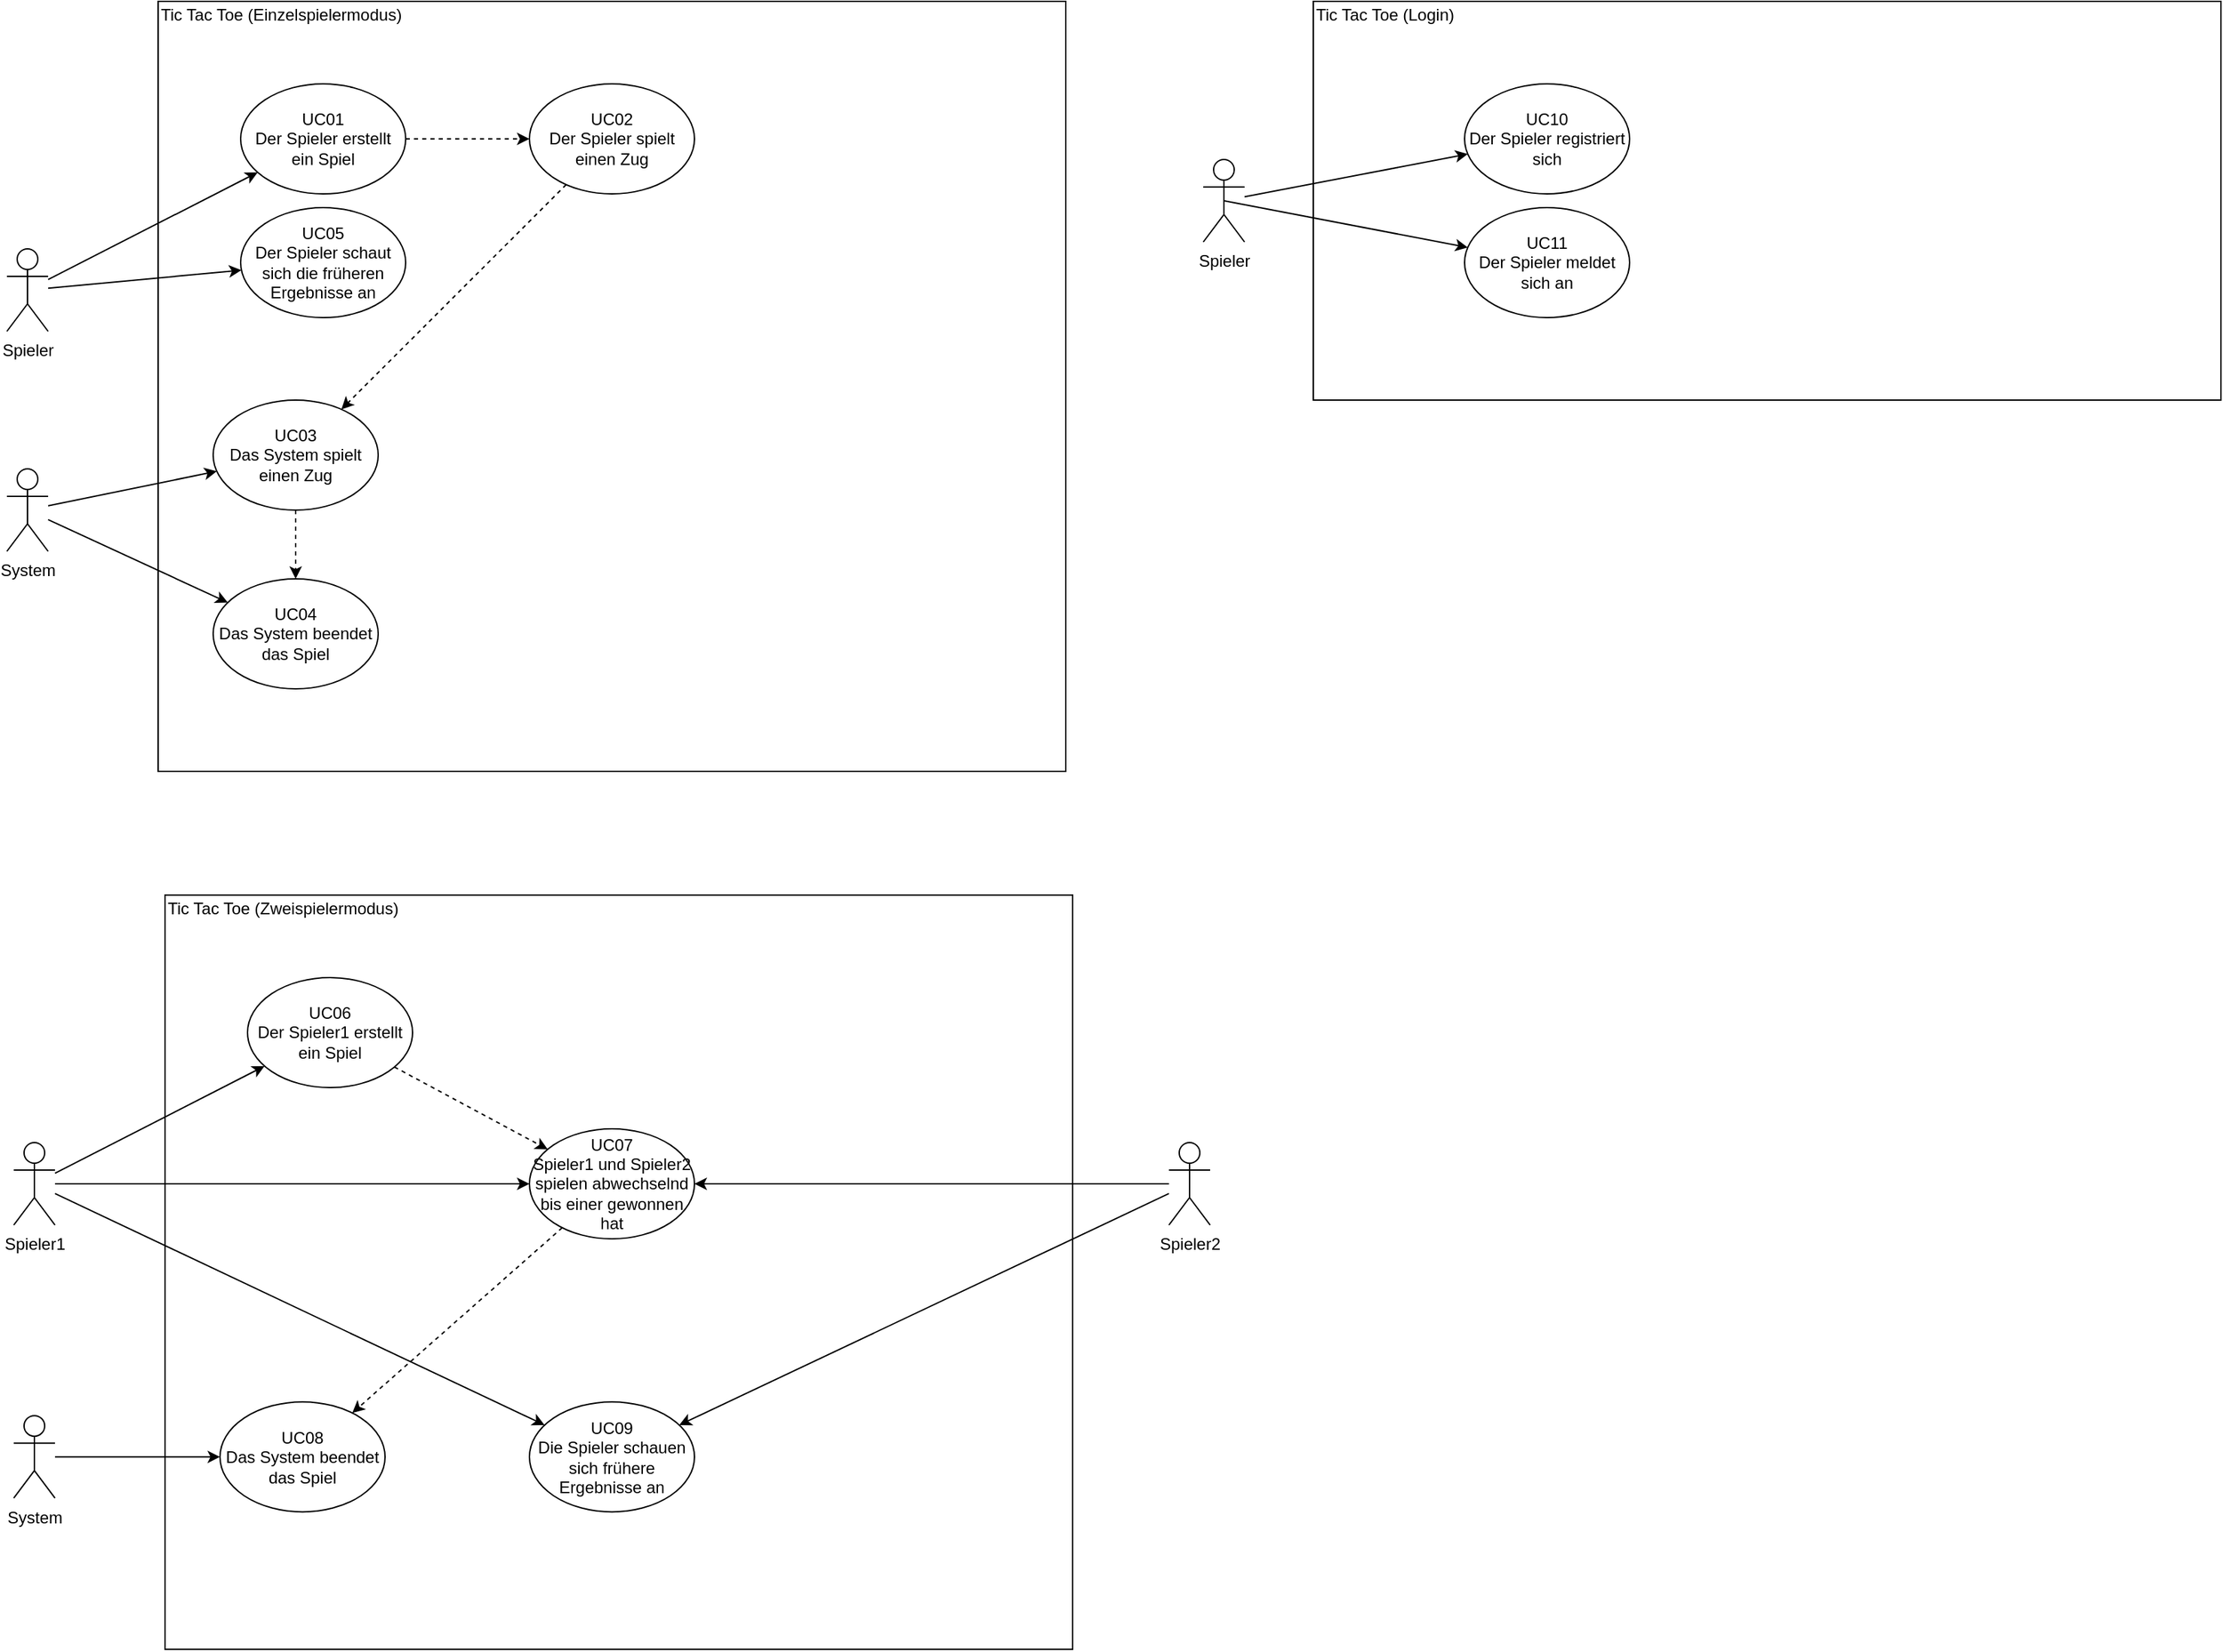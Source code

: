 <mxfile version="14.1.9" type="device"><diagram id="txf4iO5iv8UDEW2Hy3E0" name="Page-1"><mxGraphModel dx="2912" dy="1066" grid="1" gridSize="10" guides="1" tooltips="1" connect="1" arrows="1" fold="1" page="1" pageScale="1" pageWidth="850" pageHeight="1100" math="0" shadow="0"><root><mxCell id="0"/><mxCell id="1" parent="0"/><mxCell id="hDES7NWKPE5wLeEj7keq-5" value="" style="rounded=0;whiteSpace=wrap;html=1;align=left;" vertex="1" parent="1"><mxGeometry x="130" y="90" width="660" height="290" as="geometry"/></mxCell><mxCell id="tuy-hYb05zsuvv8RE5ym-2" value="" style="rounded=0;whiteSpace=wrap;html=1;" parent="1" vertex="1"><mxGeometry x="-710" y="90" width="660" height="560" as="geometry"/></mxCell><mxCell id="tuy-hYb05zsuvv8RE5ym-5" style="rounded=0;orthogonalLoop=1;jettySize=auto;html=1;" parent="1" source="tuy-hYb05zsuvv8RE5ym-1" target="tuy-hYb05zsuvv8RE5ym-3" edge="1"><mxGeometry relative="1" as="geometry"/></mxCell><mxCell id="tuy-hYb05zsuvv8RE5ym-25" style="edgeStyle=none;rounded=0;orthogonalLoop=1;jettySize=auto;html=1;" parent="1" source="tuy-hYb05zsuvv8RE5ym-1" target="tuy-hYb05zsuvv8RE5ym-23" edge="1"><mxGeometry relative="1" as="geometry"/></mxCell><mxCell id="tuy-hYb05zsuvv8RE5ym-1" value="Spieler&lt;br&gt;" style="shape=umlActor;verticalLabelPosition=bottom;labelBackgroundColor=#ffffff;verticalAlign=top;html=1;outlineConnect=0;" parent="1" vertex="1"><mxGeometry x="-820" y="270" width="30" height="60" as="geometry"/></mxCell><mxCell id="tuy-hYb05zsuvv8RE5ym-12" style="edgeStyle=orthogonalEdgeStyle;rounded=0;orthogonalLoop=1;jettySize=auto;html=1;dashed=1;" parent="1" source="tuy-hYb05zsuvv8RE5ym-3" target="tuy-hYb05zsuvv8RE5ym-7" edge="1"><mxGeometry relative="1" as="geometry"/></mxCell><mxCell id="tuy-hYb05zsuvv8RE5ym-3" value="UC01&lt;br&gt;Der Spieler erstellt ein Spiel&lt;br&gt;" style="ellipse;whiteSpace=wrap;html=1;" parent="1" vertex="1"><mxGeometry x="-650" y="150" width="120" height="80" as="geometry"/></mxCell><mxCell id="tuy-hYb05zsuvv8RE5ym-73" style="edgeStyle=none;rounded=0;orthogonalLoop=1;jettySize=auto;html=1;dashed=1;" parent="1" source="tuy-hYb05zsuvv8RE5ym-7" target="tuy-hYb05zsuvv8RE5ym-16" edge="1"><mxGeometry relative="1" as="geometry"/></mxCell><mxCell id="tuy-hYb05zsuvv8RE5ym-7" value="UC02&lt;br&gt;Der Spieler spielt einen Zug&lt;br&gt;" style="ellipse;whiteSpace=wrap;html=1;" parent="1" vertex="1"><mxGeometry x="-440" y="150" width="120" height="80" as="geometry"/></mxCell><mxCell id="tuy-hYb05zsuvv8RE5ym-10" value="Tic Tac Toe (Einzelspielermodus)" style="text;html=1;strokeColor=none;fillColor=none;align=left;verticalAlign=middle;whiteSpace=wrap;rounded=0;" parent="1" vertex="1"><mxGeometry x="-710" y="90" width="190" height="20" as="geometry"/></mxCell><mxCell id="tuy-hYb05zsuvv8RE5ym-17" style="edgeStyle=none;rounded=0;orthogonalLoop=1;jettySize=auto;html=1;" parent="1" source="tuy-hYb05zsuvv8RE5ym-15" target="tuy-hYb05zsuvv8RE5ym-16" edge="1"><mxGeometry relative="1" as="geometry"/></mxCell><mxCell id="tuy-hYb05zsuvv8RE5ym-22" style="edgeStyle=none;rounded=0;orthogonalLoop=1;jettySize=auto;html=1;" parent="1" source="tuy-hYb05zsuvv8RE5ym-15" target="tuy-hYb05zsuvv8RE5ym-18" edge="1"><mxGeometry relative="1" as="geometry"/></mxCell><mxCell id="tuy-hYb05zsuvv8RE5ym-15" value="&lt;div style=&quot;text-align: center&quot;&gt;&lt;span&gt;System&lt;/span&gt;&lt;/div&gt;" style="shape=umlActor;verticalLabelPosition=bottom;labelBackgroundColor=#ffffff;verticalAlign=top;html=1;outlineConnect=0;align=center;" parent="1" vertex="1"><mxGeometry x="-820" y="430" width="30" height="60" as="geometry"/></mxCell><mxCell id="tuy-hYb05zsuvv8RE5ym-74" style="edgeStyle=none;rounded=0;orthogonalLoop=1;jettySize=auto;html=1;dashed=1;" parent="1" source="tuy-hYb05zsuvv8RE5ym-16" target="tuy-hYb05zsuvv8RE5ym-18" edge="1"><mxGeometry relative="1" as="geometry"/></mxCell><mxCell id="tuy-hYb05zsuvv8RE5ym-16" value="UC03&lt;br&gt;Das System spielt einen Zug&lt;br&gt;" style="ellipse;whiteSpace=wrap;html=1;align=center;" parent="1" vertex="1"><mxGeometry x="-670" y="380" width="120" height="80" as="geometry"/></mxCell><mxCell id="tuy-hYb05zsuvv8RE5ym-18" value="UC04&lt;br&gt;Das System beendet das Spiel&lt;br&gt;" style="ellipse;whiteSpace=wrap;html=1;align=center;" parent="1" vertex="1"><mxGeometry x="-670" y="510" width="120" height="80" as="geometry"/></mxCell><mxCell id="tuy-hYb05zsuvv8RE5ym-23" value="UC05&lt;br&gt;Der Spieler schaut sich die früheren Ergebnisse an&lt;br&gt;" style="ellipse;whiteSpace=wrap;html=1;align=center;" parent="1" vertex="1"><mxGeometry x="-650" y="240" width="120" height="80" as="geometry"/></mxCell><mxCell id="tuy-hYb05zsuvv8RE5ym-30" value="" style="rounded=0;whiteSpace=wrap;html=1;" parent="1" vertex="1"><mxGeometry x="-705" y="740" width="660" height="548.57" as="geometry"/></mxCell><mxCell id="tuy-hYb05zsuvv8RE5ym-31" style="rounded=0;orthogonalLoop=1;jettySize=auto;html=1;" parent="1" source="tuy-hYb05zsuvv8RE5ym-34" target="tuy-hYb05zsuvv8RE5ym-36" edge="1"><mxGeometry relative="1" as="geometry"/></mxCell><mxCell id="tuy-hYb05zsuvv8RE5ym-60" style="edgeStyle=none;rounded=0;orthogonalLoop=1;jettySize=auto;html=1;" parent="1" source="tuy-hYb05zsuvv8RE5ym-34" target="tuy-hYb05zsuvv8RE5ym-58" edge="1"><mxGeometry relative="1" as="geometry"/></mxCell><mxCell id="tuy-hYb05zsuvv8RE5ym-75" style="edgeStyle=none;rounded=0;orthogonalLoop=1;jettySize=auto;html=1;" parent="1" source="tuy-hYb05zsuvv8RE5ym-34" target="tuy-hYb05zsuvv8RE5ym-71" edge="1"><mxGeometry relative="1" as="geometry"/></mxCell><mxCell id="tuy-hYb05zsuvv8RE5ym-34" value="Spieler1&lt;br&gt;" style="shape=umlActor;verticalLabelPosition=bottom;labelBackgroundColor=#ffffff;verticalAlign=top;html=1;outlineConnect=0;" parent="1" vertex="1"><mxGeometry x="-815" y="919.999" width="30" height="60" as="geometry"/></mxCell><mxCell id="tuy-hYb05zsuvv8RE5ym-49" style="edgeStyle=none;rounded=0;orthogonalLoop=1;jettySize=auto;html=1;dashed=1;" parent="1" source="tuy-hYb05zsuvv8RE5ym-36" target="tuy-hYb05zsuvv8RE5ym-58" edge="1"><mxGeometry relative="1" as="geometry"/></mxCell><mxCell id="tuy-hYb05zsuvv8RE5ym-36" value="UC06&lt;br&gt;Der Spieler1 erstellt ein Spiel" style="ellipse;whiteSpace=wrap;html=1;" parent="1" vertex="1"><mxGeometry x="-645" y="799.999" width="120" height="80" as="geometry"/></mxCell><mxCell id="tuy-hYb05zsuvv8RE5ym-38" value="Tic Tac Toe (Zweispielermodus)&lt;br&gt;" style="text;html=1;strokeColor=none;fillColor=none;align=left;verticalAlign=middle;whiteSpace=wrap;rounded=0;" parent="1" vertex="1"><mxGeometry x="-705" y="739.999" width="190" height="20" as="geometry"/></mxCell><mxCell id="tuy-hYb05zsuvv8RE5ym-61" style="edgeStyle=none;rounded=0;orthogonalLoop=1;jettySize=auto;html=1;" parent="1" source="tuy-hYb05zsuvv8RE5ym-47" target="tuy-hYb05zsuvv8RE5ym-58" edge="1"><mxGeometry relative="1" as="geometry"/></mxCell><mxCell id="tuy-hYb05zsuvv8RE5ym-77" style="edgeStyle=none;rounded=0;orthogonalLoop=1;jettySize=auto;html=1;" parent="1" source="tuy-hYb05zsuvv8RE5ym-47" target="tuy-hYb05zsuvv8RE5ym-71" edge="1"><mxGeometry relative="1" as="geometry"/></mxCell><mxCell id="tuy-hYb05zsuvv8RE5ym-47" value="Spieler2&lt;br&gt;" style="shape=umlActor;verticalLabelPosition=bottom;labelBackgroundColor=#ffffff;verticalAlign=top;html=1;outlineConnect=0;" parent="1" vertex="1"><mxGeometry x="25" y="919.999" width="30" height="60" as="geometry"/></mxCell><mxCell id="tuy-hYb05zsuvv8RE5ym-70" style="edgeStyle=none;rounded=0;orthogonalLoop=1;jettySize=auto;html=1;dashed=1;" parent="1" source="tuy-hYb05zsuvv8RE5ym-58" target="tuy-hYb05zsuvv8RE5ym-69" edge="1"><mxGeometry relative="1" as="geometry"/></mxCell><mxCell id="tuy-hYb05zsuvv8RE5ym-58" value="UC07&lt;br&gt;Spieler1 und Spieler2 spielen abwechselnd bis einer gewonnen hat" style="ellipse;whiteSpace=wrap;html=1;align=center;" parent="1" vertex="1"><mxGeometry x="-440" y="910" width="120" height="80" as="geometry"/></mxCell><mxCell id="tuy-hYb05zsuvv8RE5ym-67" style="edgeStyle=none;rounded=0;orthogonalLoop=1;jettySize=auto;html=1;" parent="1" source="tuy-hYb05zsuvv8RE5ym-68" target="tuy-hYb05zsuvv8RE5ym-69" edge="1"><mxGeometry relative="1" as="geometry"/></mxCell><mxCell id="tuy-hYb05zsuvv8RE5ym-68" value="&lt;div style=&quot;text-align: center&quot;&gt;&lt;span&gt;System&lt;/span&gt;&lt;/div&gt;" style="shape=umlActor;verticalLabelPosition=bottom;labelBackgroundColor=#ffffff;verticalAlign=top;html=1;outlineConnect=0;align=center;" parent="1" vertex="1"><mxGeometry x="-815" y="1118.57" width="30" height="60" as="geometry"/></mxCell><mxCell id="tuy-hYb05zsuvv8RE5ym-69" value="UC08&lt;br&gt;Das System beendet das Spiel" style="ellipse;whiteSpace=wrap;html=1;align=center;" parent="1" vertex="1"><mxGeometry x="-665" y="1108.57" width="120" height="80" as="geometry"/></mxCell><mxCell id="tuy-hYb05zsuvv8RE5ym-71" value="UC09&lt;br&gt;Die Spieler schauen sich frühere Ergebnisse an" style="ellipse;whiteSpace=wrap;html=1;align=center;" parent="1" vertex="1"><mxGeometry x="-440" y="1108.57" width="120" height="80" as="geometry"/></mxCell><mxCell id="hDES7NWKPE5wLeEj7keq-3" value="UC10&lt;br&gt;Der Spieler registriert sich" style="ellipse;whiteSpace=wrap;html=1;align=center;" vertex="1" parent="1"><mxGeometry x="240" y="150" width="120" height="80" as="geometry"/></mxCell><mxCell id="hDES7NWKPE5wLeEj7keq-4" value="UC11&lt;br&gt;Der Spieler meldet sich an" style="ellipse;whiteSpace=wrap;html=1;align=center;" vertex="1" parent="1"><mxGeometry x="240" y="240" width="120" height="80" as="geometry"/></mxCell><mxCell id="hDES7NWKPE5wLeEj7keq-6" value="Spieler&lt;br&gt;" style="shape=umlActor;verticalLabelPosition=bottom;labelBackgroundColor=#ffffff;verticalAlign=top;html=1;outlineConnect=0;" vertex="1" parent="1"><mxGeometry x="50" y="205" width="30" height="60" as="geometry"/></mxCell><mxCell id="hDES7NWKPE5wLeEj7keq-7" value="Tic Tac Toe (Login)" style="text;html=1;strokeColor=none;fillColor=none;align=left;verticalAlign=middle;whiteSpace=wrap;rounded=0;" vertex="1" parent="1"><mxGeometry x="130" y="90" width="190" height="20" as="geometry"/></mxCell><mxCell id="hDES7NWKPE5wLeEj7keq-9" style="edgeStyle=none;rounded=0;orthogonalLoop=1;jettySize=auto;html=1;" edge="1" parent="1" source="hDES7NWKPE5wLeEj7keq-6" target="hDES7NWKPE5wLeEj7keq-3"><mxGeometry relative="1" as="geometry"><mxPoint x="90" y="230.005" as="sourcePoint"/><mxPoint x="230.576" y="216.928" as="targetPoint"/></mxGeometry></mxCell><mxCell id="hDES7NWKPE5wLeEj7keq-10" style="edgeStyle=none;rounded=0;orthogonalLoop=1;jettySize=auto;html=1;exitX=0.5;exitY=0.5;exitDx=0;exitDy=0;exitPerimeter=0;" edge="1" parent="1" source="hDES7NWKPE5wLeEj7keq-6" target="hDES7NWKPE5wLeEj7keq-4"><mxGeometry relative="1" as="geometry"><mxPoint x="90" y="242.128" as="sourcePoint"/><mxPoint x="252.332" y="211.043" as="targetPoint"/></mxGeometry></mxCell></root></mxGraphModel></diagram></mxfile>
